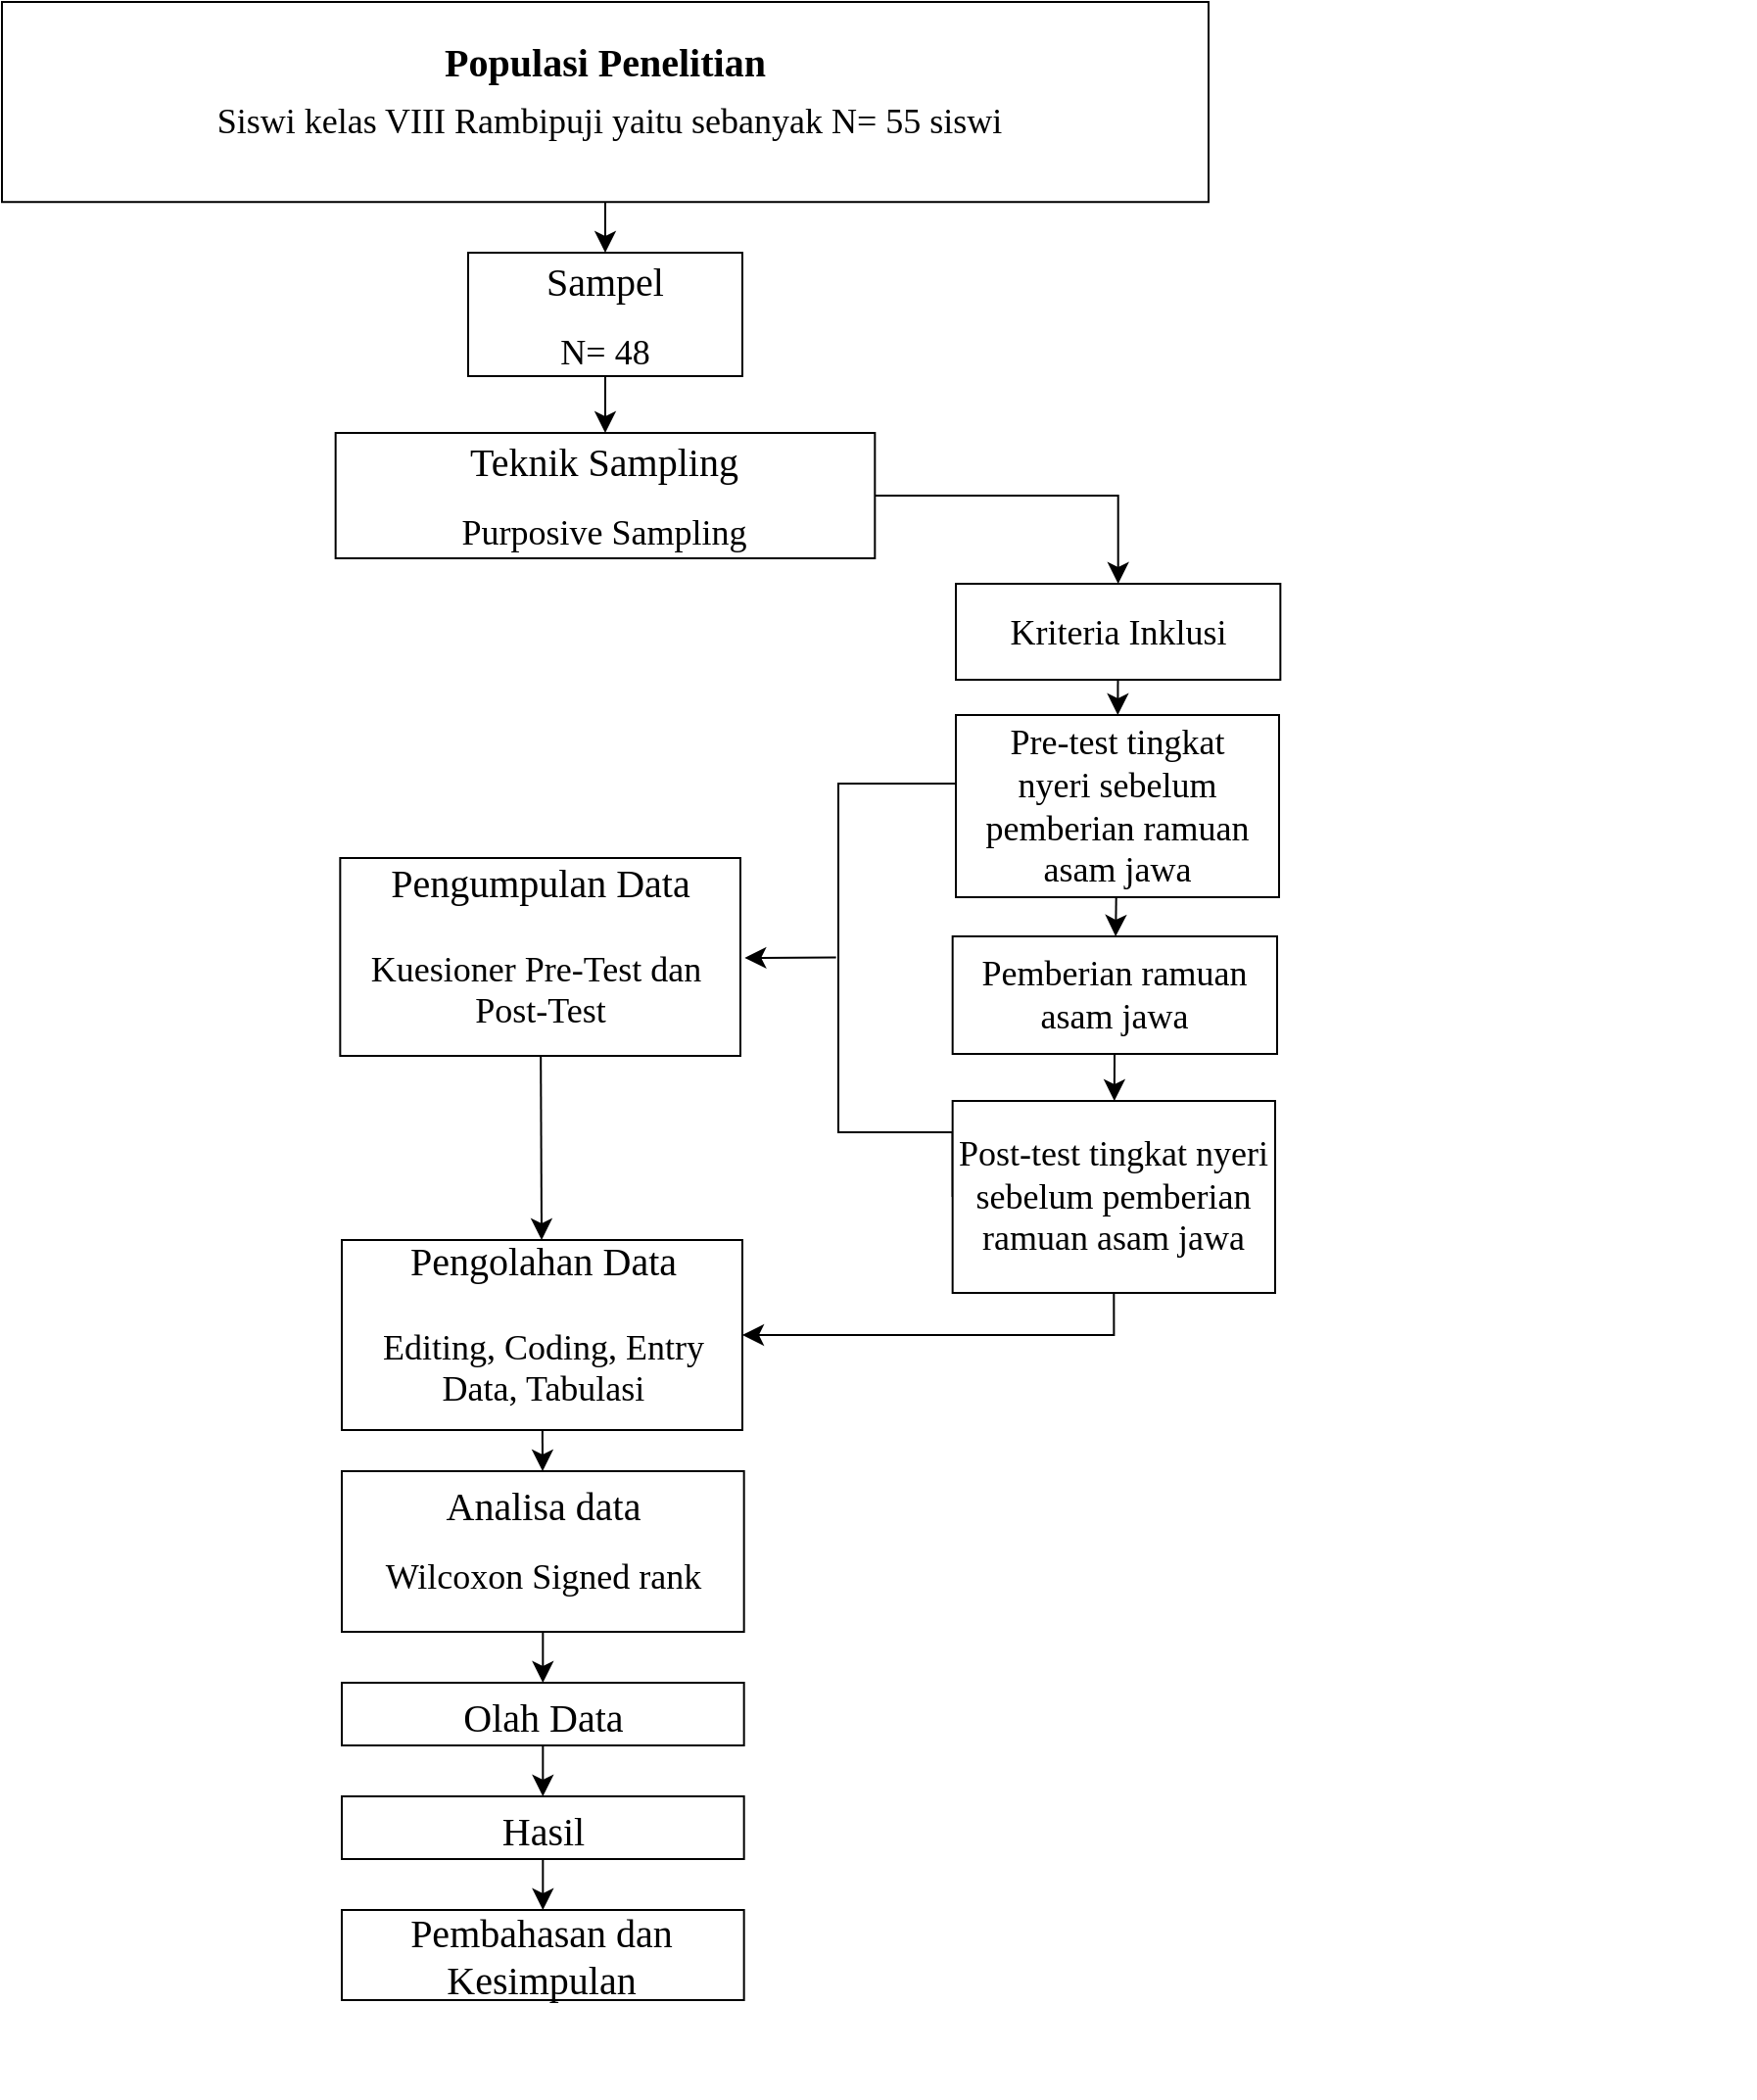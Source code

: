 <mxfile version="26.2.13">
  <diagram name="Halaman-1" id="1_oFxnIw0mCiq7-4HAE7">
    <mxGraphModel dx="8560" dy="5060" grid="0" gridSize="10" guides="1" tooltips="0" connect="1" arrows="1" fold="1" page="0" pageScale="1" pageWidth="827" pageHeight="1169" math="0" shadow="0">
      <root>
        <mxCell id="0" />
        <mxCell id="1" parent="0" />
        <mxCell id="OYHUXtUrew79GNLib5GX-62" value="" style="group;fontFamily=Times New Roman;" vertex="1" connectable="0" parent="1">
          <mxGeometry x="-1304" y="-992" width="877" height="1064" as="geometry" />
        </mxCell>
        <mxCell id="OYHUXtUrew79GNLib5GX-63" value="" style="group;fontFamily=Times New Roman;" vertex="1" connectable="0" parent="OYHUXtUrew79GNLib5GX-62">
          <mxGeometry x="-18" y="-6" width="877" height="1064" as="geometry" />
        </mxCell>
        <mxCell id="OYHUXtUrew79GNLib5GX-4" value="" style="edgeStyle=none;curved=1;rounded=0;orthogonalLoop=1;jettySize=auto;html=1;fontSize=12;startSize=8;endSize=8;fontFamily=Times New Roman;" edge="1" parent="OYHUXtUrew79GNLib5GX-63" source="OYHUXtUrew79GNLib5GX-1" target="OYHUXtUrew79GNLib5GX-3">
          <mxGeometry relative="1" as="geometry" />
        </mxCell>
        <mxCell id="OYHUXtUrew79GNLib5GX-1" value="&lt;p class=&quot;MsoListParagraph&quot; align=&quot;center&quot; style=&quot;margin-left: 0cm;&quot;&gt;&lt;b&gt;&lt;span lang=&quot;IN&quot; style=&quot;&quot;&gt;&lt;font style=&quot;font-size: 20px;&quot;&gt;Populasi Penelitian&lt;/font&gt;&lt;/span&gt;&lt;/b&gt;&lt;/p&gt;&lt;p class=&quot;MsoNormal&quot; align=&quot;center&quot;&gt;&lt;span style=&quot;line-height: 12.84px;&quot;&gt;&lt;font style=&quot;font-size: 18px;&quot;&gt;&amp;nbsp;Siswi kelas VIII Rambipuji yaitu sebanyak N= 55 siswi&lt;/font&gt;&lt;/span&gt;&lt;/p&gt;&lt;div&gt;&lt;br&gt;&lt;/div&gt;" style="rounded=0;whiteSpace=wrap;html=1;fontFamily=Times New Roman;" vertex="1" parent="OYHUXtUrew79GNLib5GX-63">
          <mxGeometry width="616" height="102.12" as="geometry" />
        </mxCell>
        <mxCell id="OYHUXtUrew79GNLib5GX-6" value="" style="edgeStyle=none;curved=1;rounded=0;orthogonalLoop=1;jettySize=auto;html=1;fontSize=12;startSize=8;endSize=8;fontFamily=Times New Roman;" edge="1" parent="OYHUXtUrew79GNLib5GX-63" source="OYHUXtUrew79GNLib5GX-3" target="OYHUXtUrew79GNLib5GX-5">
          <mxGeometry relative="1" as="geometry" />
        </mxCell>
        <mxCell id="OYHUXtUrew79GNLib5GX-3" value="&lt;font style=&quot;font-size: 20px;&quot;&gt;Sampel&lt;/font&gt;&lt;div&gt;&lt;br&gt;&lt;div&gt;&lt;font style=&quot;font-size: 18px;&quot;&gt;N= 48&lt;/font&gt;&lt;/div&gt;&lt;/div&gt;" style="rounded=0;whiteSpace=wrap;html=1;fontFamily=Times New Roman;" vertex="1" parent="OYHUXtUrew79GNLib5GX-63">
          <mxGeometry x="238" y="128" width="140" height="63" as="geometry" />
        </mxCell>
        <mxCell id="OYHUXtUrew79GNLib5GX-22" style="edgeStyle=orthogonalEdgeStyle;rounded=0;orthogonalLoop=1;jettySize=auto;html=1;fontSize=12;startSize=8;endSize=8;exitX=1;exitY=0.5;exitDx=0;exitDy=0;fontFamily=Times New Roman;" edge="1" parent="OYHUXtUrew79GNLib5GX-63" source="OYHUXtUrew79GNLib5GX-5" target="OYHUXtUrew79GNLib5GX-10">
          <mxGeometry relative="1" as="geometry">
            <mxPoint x="555.702" y="256.684" as="targetPoint" />
            <mxPoint x="455.0" y="250" as="sourcePoint" />
          </mxGeometry>
        </mxCell>
        <mxCell id="OYHUXtUrew79GNLib5GX-5" value="&lt;font style=&quot;font-size: 20px;&quot;&gt;Teknik Sampling&lt;/font&gt;&lt;div&gt;&lt;br&gt;&lt;/div&gt;&lt;div&gt;&lt;font style=&quot;font-size: 18px;&quot;&gt;Purposive Sampling&lt;/font&gt;&lt;/div&gt;" style="rounded=0;whiteSpace=wrap;html=1;fontFamily=Times New Roman;" vertex="1" parent="OYHUXtUrew79GNLib5GX-63">
          <mxGeometry x="170.33" y="220" width="275.33" height="64" as="geometry" />
        </mxCell>
        <mxCell id="OYHUXtUrew79GNLib5GX-24" value="" style="edgeStyle=none;curved=1;rounded=0;orthogonalLoop=1;jettySize=auto;html=1;fontSize=12;startSize=8;endSize=8;fontFamily=Times New Roman;" edge="1" parent="OYHUXtUrew79GNLib5GX-63" source="OYHUXtUrew79GNLib5GX-10" target="OYHUXtUrew79GNLib5GX-23">
          <mxGeometry relative="1" as="geometry" />
        </mxCell>
        <mxCell id="OYHUXtUrew79GNLib5GX-26" value="" style="edgeStyle=none;curved=1;rounded=0;orthogonalLoop=1;jettySize=auto;html=1;fontSize=12;startSize=8;endSize=8;fontFamily=Times New Roman;" edge="1" parent="OYHUXtUrew79GNLib5GX-63" source="OYHUXtUrew79GNLib5GX-23" target="OYHUXtUrew79GNLib5GX-25">
          <mxGeometry relative="1" as="geometry" />
        </mxCell>
        <mxCell id="OYHUXtUrew79GNLib5GX-32" value="" style="edgeStyle=orthogonalEdgeStyle;rounded=0;orthogonalLoop=1;jettySize=auto;html=1;fontSize=12;startSize=8;endSize=8;entryX=0;entryY=0.5;entryDx=0;entryDy=0;exitX=0;exitY=0.5;exitDx=0;exitDy=0;startArrow=none;startFill=0;endArrow=none;fontFamily=Times New Roman;" edge="1" parent="OYHUXtUrew79GNLib5GX-63" source="OYHUXtUrew79GNLib5GX-23" target="OYHUXtUrew79GNLib5GX-29">
          <mxGeometry relative="1" as="geometry">
            <Array as="points">
              <mxPoint x="427" y="399" />
              <mxPoint x="427" y="577" />
            </Array>
          </mxGeometry>
        </mxCell>
        <mxCell id="OYHUXtUrew79GNLib5GX-23" value="&lt;span style=&quot;font-size: 18px;&quot;&gt;Pre-test tingkat&lt;/span&gt;&lt;br style=&quot;font-size: 18px;&quot;&gt;&lt;span style=&quot;font-size: 18px;&quot;&gt;nyeri sebelum pemberian ramuan asam jawa&lt;/span&gt;" style="whiteSpace=wrap;html=1;rounded=0;fontFamily=Times New Roman;" vertex="1" parent="OYHUXtUrew79GNLib5GX-63">
          <mxGeometry x="487" y="364" width="165" height="93" as="geometry" />
        </mxCell>
        <mxCell id="OYHUXtUrew79GNLib5GX-30" value="" style="edgeStyle=none;curved=1;rounded=0;orthogonalLoop=1;jettySize=auto;html=1;fontSize=12;startSize=8;endSize=8;fontFamily=Times New Roman;" edge="1" parent="OYHUXtUrew79GNLib5GX-63" source="OYHUXtUrew79GNLib5GX-25" target="OYHUXtUrew79GNLib5GX-29">
          <mxGeometry relative="1" as="geometry" />
        </mxCell>
        <mxCell id="OYHUXtUrew79GNLib5GX-25" value="&lt;font style=&quot;font-size: 18px;&quot;&gt;Pemberian ramuan asam jawa&lt;/font&gt;" style="whiteSpace=wrap;html=1;rounded=0;fontFamily=Times New Roman;" vertex="1" parent="OYHUXtUrew79GNLib5GX-63">
          <mxGeometry x="485.333" y="477" width="165.667" height="60" as="geometry" />
        </mxCell>
        <mxCell id="OYHUXtUrew79GNLib5GX-43" style="edgeStyle=orthogonalEdgeStyle;rounded=0;orthogonalLoop=1;jettySize=auto;html=1;entryX=1;entryY=0.5;entryDx=0;entryDy=0;fontSize=12;startSize=8;endSize=8;exitX=0.5;exitY=1;exitDx=0;exitDy=0;fontFamily=Times New Roman;" edge="1" parent="OYHUXtUrew79GNLib5GX-63" source="OYHUXtUrew79GNLib5GX-29" target="OYHUXtUrew79GNLib5GX-41">
          <mxGeometry relative="1" as="geometry" />
        </mxCell>
        <mxCell id="OYHUXtUrew79GNLib5GX-29" value="&lt;span style=&quot;font-size: 18px;&quot;&gt;Post-test tingkat nyeri sebelum pemberian ramuan asam jawa&lt;/span&gt;" style="whiteSpace=wrap;html=1;rounded=0;fontFamily=Times New Roman;" vertex="1" parent="OYHUXtUrew79GNLib5GX-63">
          <mxGeometry x="485.33" y="561" width="164.67" height="98" as="geometry" />
        </mxCell>
        <mxCell id="OYHUXtUrew79GNLib5GX-42" value="" style="edgeStyle=none;curved=1;rounded=0;orthogonalLoop=1;jettySize=auto;html=1;fontSize=12;startSize=8;endSize=8;fontFamily=Times New Roman;" edge="1" parent="OYHUXtUrew79GNLib5GX-63" source="OYHUXtUrew79GNLib5GX-31" target="OYHUXtUrew79GNLib5GX-41">
          <mxGeometry relative="1" as="geometry" />
        </mxCell>
        <mxCell id="OYHUXtUrew79GNLib5GX-31" value="&lt;div&gt;&lt;font style=&quot;font-size: 20px;&quot;&gt;Pengumpulan Data&lt;/font&gt;&lt;/div&gt;&lt;div&gt;&lt;span style=&quot;font-size: 18px; background-color: transparent; color: light-dark(rgb(0, 0, 0), rgb(255, 255, 255));&quot;&gt;&lt;br&gt;&lt;/span&gt;&lt;/div&gt;&lt;div&gt;&lt;span style=&quot;font-size: 18px; background-color: transparent; color: light-dark(rgb(0, 0, 0), rgb(255, 255, 255));&quot;&gt;Kuesioner Pre-Test dan&amp;nbsp; Post-Test&lt;/span&gt;&lt;/div&gt;&lt;p class=&quot;MsoNormal&quot; align=&quot;center&quot;&gt;&lt;/p&gt;" style="whiteSpace=wrap;html=1;rounded=0;fontFamily=Times New Roman;" vertex="1" parent="OYHUXtUrew79GNLib5GX-63">
          <mxGeometry x="172.67" y="437" width="204.33" height="101" as="geometry" />
        </mxCell>
        <mxCell id="OYHUXtUrew79GNLib5GX-38" style="edgeStyle=none;curved=0;rounded=0;orthogonalLoop=1;jettySize=auto;html=1;fontSize=12;startSize=8;endSize=8;fontFamily=Times New Roman;" edge="1" parent="OYHUXtUrew79GNLib5GX-63">
          <mxGeometry relative="1" as="geometry">
            <mxPoint x="379.167" y="488" as="targetPoint" />
            <mxPoint x="425.833" y="487.74" as="sourcePoint" />
          </mxGeometry>
        </mxCell>
        <mxCell id="OYHUXtUrew79GNLib5GX-45" value="" style="edgeStyle=none;curved=1;rounded=0;orthogonalLoop=1;jettySize=auto;html=1;fontSize=12;startSize=8;endSize=8;fontFamily=Times New Roman;" edge="1" parent="OYHUXtUrew79GNLib5GX-63" source="OYHUXtUrew79GNLib5GX-41" target="OYHUXtUrew79GNLib5GX-44">
          <mxGeometry relative="1" as="geometry" />
        </mxCell>
        <mxCell id="OYHUXtUrew79GNLib5GX-41" value="&lt;div&gt;&lt;font style=&quot;font-size: 20px;&quot;&gt;Pengolahan Data&lt;/font&gt;&lt;/div&gt;&lt;div&gt;&lt;span style=&quot;background-color: transparent; color: light-dark(rgb(0, 0, 0), rgb(255, 255, 255)); font-size: 18px;&quot;&gt;&lt;br&gt;&lt;/span&gt;&lt;/div&gt;&lt;div&gt;&lt;span style=&quot;background-color: transparent; color: light-dark(rgb(0, 0, 0), rgb(255, 255, 255)); font-size: 18px;&quot;&gt;Editing, Coding, Entry Data, Tabulasi&lt;/span&gt;&lt;/div&gt;&lt;p class=&quot;MsoNormal&quot; align=&quot;center&quot;&gt;&lt;/p&gt;" style="whiteSpace=wrap;html=1;rounded=0;fontFamily=Times New Roman;" vertex="1" parent="OYHUXtUrew79GNLib5GX-63">
          <mxGeometry x="173.5" y="632" width="204.5" height="97" as="geometry" />
        </mxCell>
        <mxCell id="OYHUXtUrew79GNLib5GX-55" value="" style="edgeStyle=none;curved=1;rounded=0;orthogonalLoop=1;jettySize=auto;html=1;fontSize=12;startSize=8;endSize=8;fontFamily=Times New Roman;" edge="1" parent="OYHUXtUrew79GNLib5GX-63" source="OYHUXtUrew79GNLib5GX-44" target="OYHUXtUrew79GNLib5GX-54">
          <mxGeometry relative="1" as="geometry" />
        </mxCell>
        <mxCell id="OYHUXtUrew79GNLib5GX-44" value="&lt;div&gt;&lt;font style=&quot;font-size: 20px;&quot;&gt;Analisa data&lt;/font&gt;&lt;/div&gt;&lt;div&gt;&lt;br&gt;&lt;/div&gt;&lt;div&gt;&lt;span style=&quot;background-color: transparent; color: light-dark(rgb(0, 0, 0), rgb(255, 255, 255));&quot;&gt;&lt;font style=&quot;font-size: 18px;&quot;&gt;Wilcoxon Signed rank&lt;/font&gt;&lt;/span&gt;&lt;/div&gt;&lt;p class=&quot;MsoNormal&quot; align=&quot;center&quot;&gt;&lt;/p&gt;" style="whiteSpace=wrap;html=1;rounded=0;fontFamily=Times New Roman;" vertex="1" parent="OYHUXtUrew79GNLib5GX-63">
          <mxGeometry x="173.5" y="750" width="205.333" height="82" as="geometry" />
        </mxCell>
        <mxCell id="OYHUXtUrew79GNLib5GX-49" value="&lt;font style=&quot;font-size: 20px;&quot;&gt;Pembahasan dan Kesimpulan&lt;/font&gt;" style="whiteSpace=wrap;html=1;rounded=0;fontFamily=Times New Roman;" vertex="1" parent="OYHUXtUrew79GNLib5GX-63">
          <mxGeometry x="173.497" y="974" width="205.333" height="46" as="geometry" />
        </mxCell>
        <mxCell id="OYHUXtUrew79GNLib5GX-60" value="" style="edgeStyle=none;curved=1;rounded=0;orthogonalLoop=1;jettySize=auto;html=1;fontSize=12;startSize=8;endSize=8;fontFamily=Times New Roman;" edge="1" parent="OYHUXtUrew79GNLib5GX-63" source="OYHUXtUrew79GNLib5GX-54" target="OYHUXtUrew79GNLib5GX-59">
          <mxGeometry relative="1" as="geometry" />
        </mxCell>
        <mxCell id="OYHUXtUrew79GNLib5GX-54" value="&lt;div&gt;&lt;br&gt;&lt;/div&gt;&lt;div&gt;&lt;font style=&quot;font-size: 20px;&quot;&gt;Olah Data&lt;/font&gt;&lt;/div&gt;&lt;p class=&quot;MsoNormal&quot; align=&quot;center&quot;&gt;&lt;/p&gt;" style="whiteSpace=wrap;html=1;rounded=0;fontFamily=Times New Roman;" vertex="1" parent="OYHUXtUrew79GNLib5GX-63">
          <mxGeometry x="173.5" y="858" width="205.333" height="32" as="geometry" />
        </mxCell>
        <mxCell id="OYHUXtUrew79GNLib5GX-61" value="" style="edgeStyle=none;curved=1;rounded=0;orthogonalLoop=1;jettySize=auto;html=1;fontSize=12;startSize=8;endSize=8;fontFamily=Times New Roman;" edge="1" parent="OYHUXtUrew79GNLib5GX-63" source="OYHUXtUrew79GNLib5GX-59" target="OYHUXtUrew79GNLib5GX-49">
          <mxGeometry relative="1" as="geometry" />
        </mxCell>
        <mxCell id="OYHUXtUrew79GNLib5GX-59" value="&lt;div&gt;&lt;br&gt;&lt;/div&gt;&lt;div&gt;&lt;font style=&quot;font-size: 20px;&quot;&gt;Hasil&lt;/font&gt;&lt;/div&gt;&lt;p class=&quot;MsoNormal&quot; align=&quot;center&quot;&gt;&lt;/p&gt;" style="whiteSpace=wrap;html=1;rounded=0;fontFamily=Times New Roman;" vertex="1" parent="OYHUXtUrew79GNLib5GX-63">
          <mxGeometry x="173.5" y="916" width="205.333" height="32" as="geometry" />
        </mxCell>
        <mxCell id="OYHUXtUrew79GNLib5GX-10" value="&lt;p class=&quot;MsoNormal&quot; align=&quot;center&quot;&gt;&lt;font style=&quot;font-size: 18px;&quot;&gt;Kriteria Inklusi&lt;/font&gt;&lt;/p&gt;" style="whiteSpace=wrap;html=1;rounded=0;fontFamily=Times New Roman;" vertex="1" parent="OYHUXtUrew79GNLib5GX-63">
          <mxGeometry x="487.003" y="297" width="165.667" height="49" as="geometry" />
        </mxCell>
      </root>
    </mxGraphModel>
  </diagram>
</mxfile>
